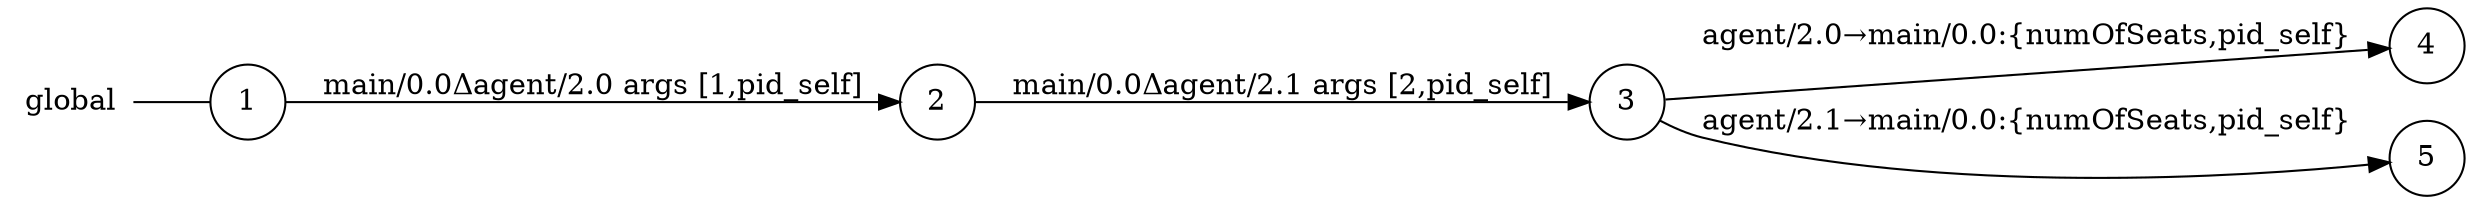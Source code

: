 digraph global {
	rankdir="LR";
	n_0 [label="global", shape="plaintext"];
	n_1 [id="1", shape=circle, label="1"];
	n_0 -> n_1 [arrowhead=none];
	n_2 [id="4", shape=circle, label="4"];
	n_3 [id="3", shape=circle, label="3"];
	n_4 [id="2", shape=circle, label="2"];
	n_5 [id="5", shape=circle, label="5"];

	n_4 -> n_3 [id="[$e|1]", label="main/0.0Δagent/2.1 args [2,pid_self]"];
	n_3 -> n_2 [id="[$e|2]", label="agent/2.0→main/0.0:{numOfSeats,pid_self}"];
	n_3 -> n_5 [id="[$e|3]", label="agent/2.1→main/0.0:{numOfSeats,pid_self}"];
	n_1 -> n_4 [id="[$e|0]", label="main/0.0Δagent/2.0 args [1,pid_self]"];
}

